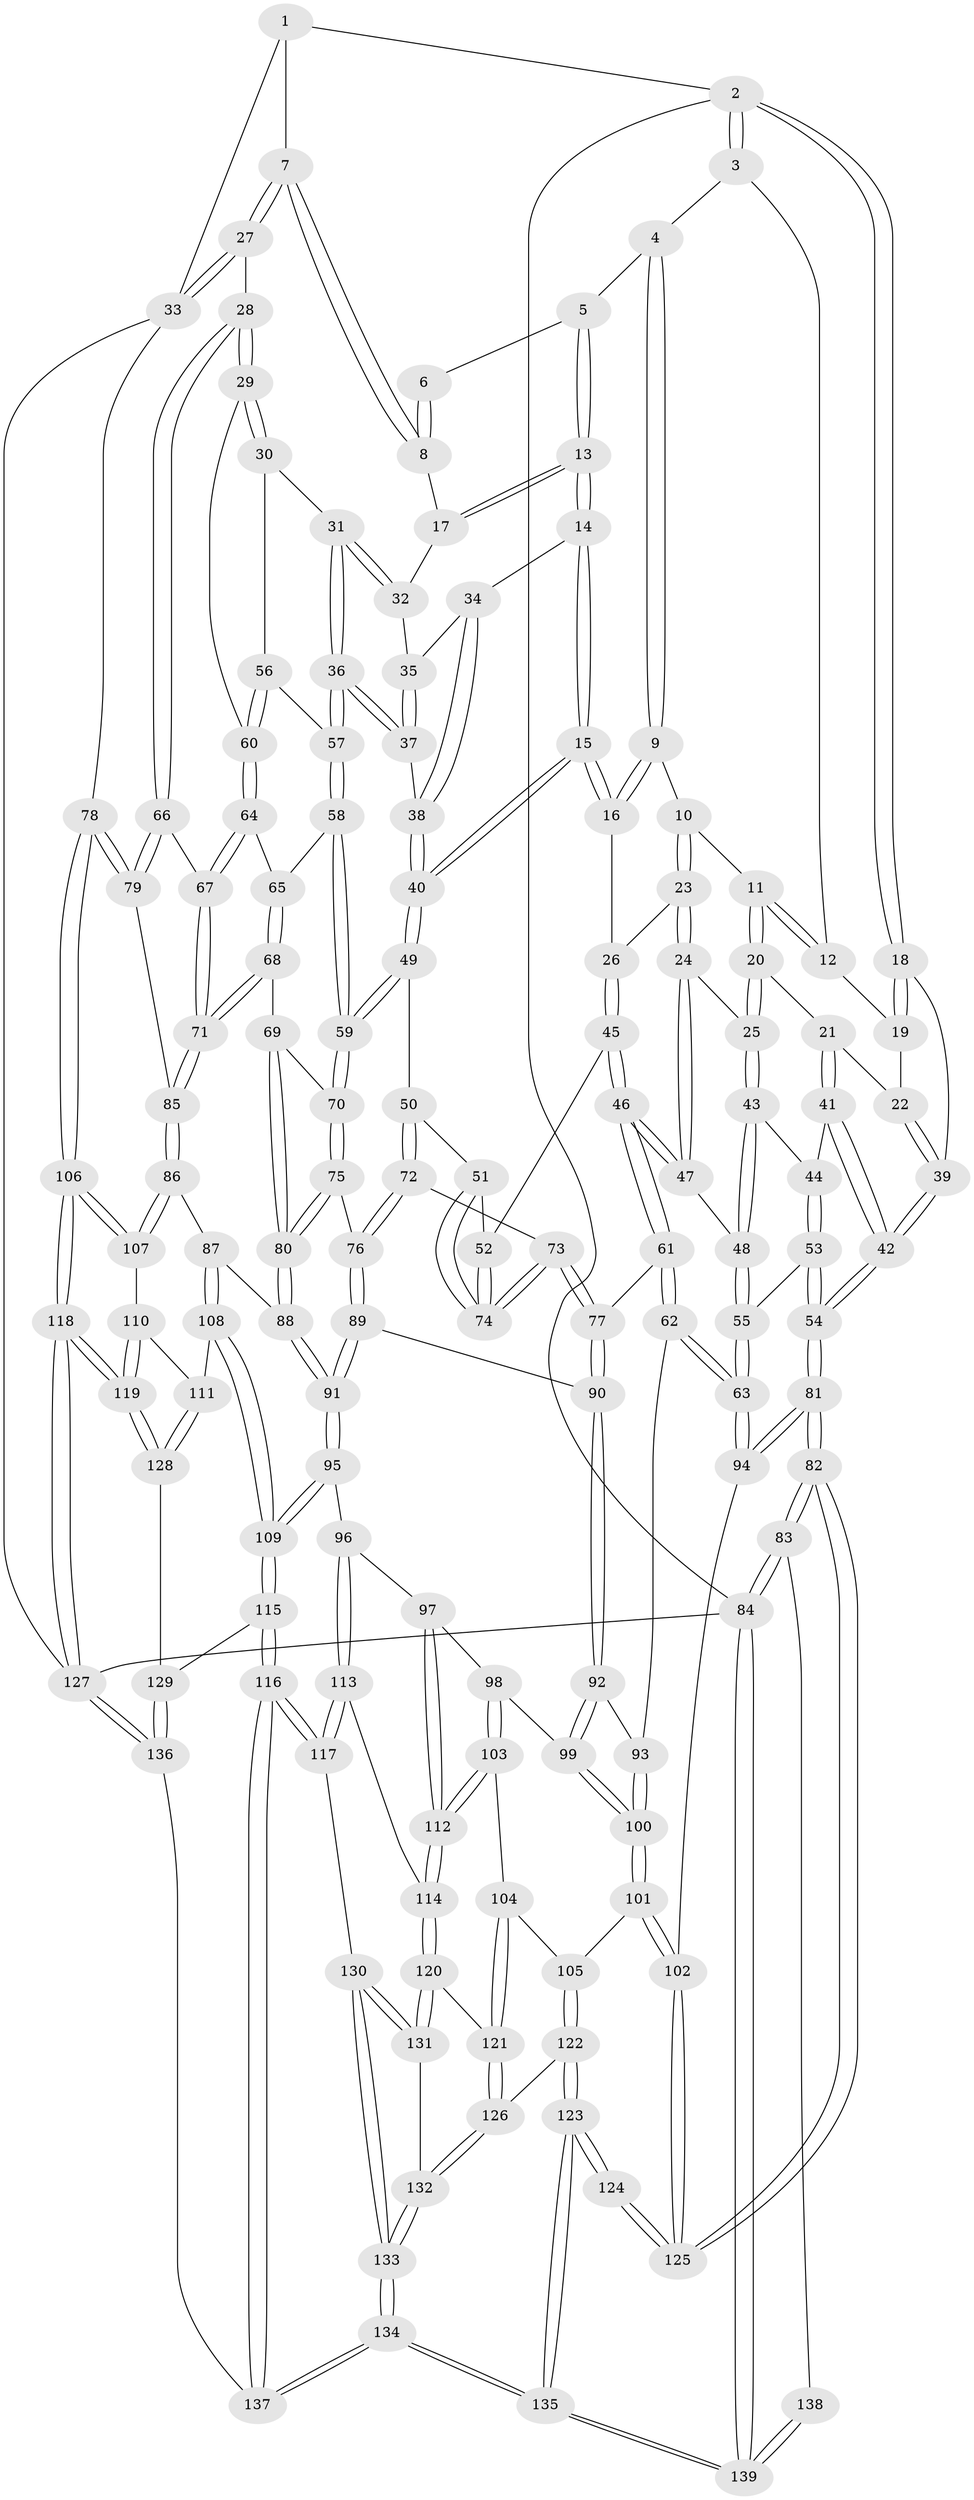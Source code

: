 // coarse degree distribution, {5: 0.3711340206185567, 3: 0.09278350515463918, 4: 0.3711340206185567, 6: 0.13402061855670103, 2: 0.020618556701030927, 7: 0.010309278350515464}
// Generated by graph-tools (version 1.1) at 2025/24/03/03/25 07:24:35]
// undirected, 139 vertices, 344 edges
graph export_dot {
graph [start="1"]
  node [color=gray90,style=filled];
  1 [pos="+0.9102352393734938+0"];
  2 [pos="+0+0"];
  3 [pos="+0.18155816555500157+0"];
  4 [pos="+0.5052580894035589+0"];
  5 [pos="+0.5218192849823484+0"];
  6 [pos="+0.6958758908015797+0"];
  7 [pos="+0.9197814267282269+0.10679042113524566"];
  8 [pos="+0.8121983850380718+0.09651956124409009"];
  9 [pos="+0.31681799574537073+0.12078190417236098"];
  10 [pos="+0.29686934969922757+0.1254319737210699"];
  11 [pos="+0.24366048142938868+0.11299152772423258"];
  12 [pos="+0.16399070387851694+0.0266637667474318"];
  13 [pos="+0.5597702881622122+0.10868972520360351"];
  14 [pos="+0.5592075911954215+0.1122864668896465"];
  15 [pos="+0.49610656814961024+0.22328111005355425"];
  16 [pos="+0.4616313879459519+0.2236160214646923"];
  17 [pos="+0.7949427111551112+0.11438522477002255"];
  18 [pos="+0+0.07747166976078473"];
  19 [pos="+0.10030715144913656+0.09829881260990245"];
  20 [pos="+0.2045936358646905+0.21302150785044421"];
  21 [pos="+0.10734526867145835+0.21031746584207317"];
  22 [pos="+0.09901293419528343+0.18047683382243293"];
  23 [pos="+0.2968073545083142+0.2584947681779925"];
  24 [pos="+0.2793944380641498+0.27205789974610495"];
  25 [pos="+0.2306751623101238+0.24782557333376204"];
  26 [pos="+0.4329953506417633+0.23616638980913923"];
  27 [pos="+1+0.24339313887577055"];
  28 [pos="+1+0.26660884087825626"];
  29 [pos="+0.9864793176884162+0.2772127123322582"];
  30 [pos="+0.8986299380660365+0.2739115710501661"];
  31 [pos="+0.8208849726862889+0.25705361709988045"];
  32 [pos="+0.7830706551245119+0.1758365163103838"];
  33 [pos="+1+0.24151524206903696"];
  34 [pos="+0.6379983476708201+0.17318440476840483"];
  35 [pos="+0.7164075901542901+0.20403429294746853"];
  36 [pos="+0.7360284343760097+0.31317424431957946"];
  37 [pos="+0.7255686395810329+0.30484050260985374"];
  38 [pos="+0.6879213956946078+0.29444662998066395"];
  39 [pos="+0+0.1807137388842185"];
  40 [pos="+0.5274371337961875+0.3177115864395133"];
  41 [pos="+0.084698351332828+0.2649163265784202"];
  42 [pos="+0+0.36590095392392696"];
  43 [pos="+0.15781848357226286+0.3122160299514905"];
  44 [pos="+0.10824448269518455+0.2918694986861667"];
  45 [pos="+0.3187437143813046+0.39864145262540424"];
  46 [pos="+0.3093483736061161+0.3996007418029416"];
  47 [pos="+0.2783468954449497+0.329889185767053"];
  48 [pos="+0.17669863675309339+0.33955288365933894"];
  49 [pos="+0.5271470507338167+0.33176909415658046"];
  50 [pos="+0.4734542842116032+0.3871837708164603"];
  51 [pos="+0.46982069245699415+0.387987023170701"];
  52 [pos="+0.3219454554467836+0.3992376005105686"];
  53 [pos="+0.09048950081629843+0.47909502078179567"];
  54 [pos="+0+0.3894807591382354"];
  55 [pos="+0.15202008980982773+0.5140457554010706"];
  56 [pos="+0.8093450122340701+0.36505957974319114"];
  57 [pos="+0.738328703188899+0.34521015892729434"];
  58 [pos="+0.7373380739889136+0.3478574383324235"];
  59 [pos="+0.5957750116213016+0.40862259518626237"];
  60 [pos="+0.83949214350215+0.3990328828829901"];
  61 [pos="+0.2330440606786566+0.5024851212420144"];
  62 [pos="+0.17367963316159346+0.5320583446832727"];
  63 [pos="+0.17021672176042235+0.5319045674119173"];
  64 [pos="+0.8364526043679861+0.42711746108115833"];
  65 [pos="+0.7426586177234659+0.4034070591154637"];
  66 [pos="+0.8990650591301772+0.4826407523310668"];
  67 [pos="+0.8607883297717208+0.49830711336856154"];
  68 [pos="+0.7212827474752231+0.4764249114275447"];
  69 [pos="+0.6591044909687918+0.4656346791182987"];
  70 [pos="+0.6020300092760446+0.42603605637809366"];
  71 [pos="+0.7997977303909503+0.579132778004587"];
  72 [pos="+0.47312673943407435+0.5054187326130686"];
  73 [pos="+0.40464580298531083+0.5046661580462496"];
  74 [pos="+0.39567325303152207+0.47612048015861325"];
  75 [pos="+0.5583615985467799+0.5085564406765205"];
  76 [pos="+0.49743353185822015+0.5367593192364772"];
  77 [pos="+0.3585206428416012+0.5437269133544611"];
  78 [pos="+1+0.5989060074699899"];
  79 [pos="+1+0.5712883002042098"];
  80 [pos="+0.6236924596842789+0.5651009442048032"];
  81 [pos="+0+0.7484497077894431"];
  82 [pos="+0+0.8793730198006268"];
  83 [pos="+0+1"];
  84 [pos="+0+1"];
  85 [pos="+0.7978011448596618+0.6055314266899974"];
  86 [pos="+0.7919906248483494+0.6234192674555955"];
  87 [pos="+0.7628785375016999+0.6336577626930464"];
  88 [pos="+0.6462436218341586+0.6318728193296791"];
  89 [pos="+0.49262843127179834+0.5774212866791021"];
  90 [pos="+0.39710221025923503+0.6097153562694982"];
  91 [pos="+0.5648154464387299+0.6757665037713028"];
  92 [pos="+0.3905010436659629+0.6272539324452387"];
  93 [pos="+0.21307376287249724+0.5830680200121776"];
  94 [pos="+0.07892499716525232+0.6773337025527573"];
  95 [pos="+0.5523174160675979+0.7053275383811477"];
  96 [pos="+0.5047395189313618+0.726513827775808"];
  97 [pos="+0.4890952291128554+0.7262277783779484"];
  98 [pos="+0.42051577614560753+0.6939045794854956"];
  99 [pos="+0.38762330391171795+0.6437559965067351"];
  100 [pos="+0.2815350625264895+0.694827780044637"];
  101 [pos="+0.27951272955320944+0.7373116101568481"];
  102 [pos="+0.14358482858142707+0.7753245546316749"];
  103 [pos="+0.34633841394934445+0.7665458652889076"];
  104 [pos="+0.34361024245629584+0.7668614286579721"];
  105 [pos="+0.2879006697174192+0.7479531178333392"];
  106 [pos="+1+0.9936689234613575"];
  107 [pos="+0.8303002567746511+0.673113748703081"];
  108 [pos="+0.6922684330071036+0.785543708367128"];
  109 [pos="+0.6232280158164086+0.8173388941100309"];
  110 [pos="+0.7863087816010289+0.7907379048002934"];
  111 [pos="+0.7524260386703622+0.8210576482021488"];
  112 [pos="+0.41051438243242244+0.7940820833850869"];
  113 [pos="+0.4841899454541564+0.8607622827013421"];
  114 [pos="+0.4211438028201301+0.8447411862339358"];
  115 [pos="+0.6139326067886599+0.883364390598149"];
  116 [pos="+0.5485819691722081+0.9443611374793798"];
  117 [pos="+0.5485763691742824+0.9443579650234516"];
  118 [pos="+1+1"];
  119 [pos="+0.9386674761212185+0.9430598630256085"];
  120 [pos="+0.3746402682843711+0.8780865091403024"];
  121 [pos="+0.3547496048644129+0.8738951066142948"];
  122 [pos="+0.2668269927449394+0.8805003369023168"];
  123 [pos="+0.17854762112838282+0.9111222662583717"];
  124 [pos="+0.16611136394140483+0.9029206803064738"];
  125 [pos="+0.1364859264688944+0.8593206261692055"];
  126 [pos="+0.29769170560791625+0.8903298639437667"];
  127 [pos="+1+1"];
  128 [pos="+0.7675366606364193+0.9082833202235453"];
  129 [pos="+0.7365455814714881+0.9188118848136523"];
  130 [pos="+0.4068538813957147+0.9451424316563853"];
  131 [pos="+0.40542049698495514+0.942934953426725"];
  132 [pos="+0.3137320581020609+0.935092534145457"];
  133 [pos="+0.3342254523601766+1"];
  134 [pos="+0.28168371847742196+1"];
  135 [pos="+0.26399049131929647+1"];
  136 [pos="+0.6430760165998807+1"];
  137 [pos="+0.5781738937345574+1"];
  138 [pos="+0.11464021847382468+0.9402971147858239"];
  139 [pos="+0+1"];
  1 -- 2;
  1 -- 7;
  1 -- 33;
  2 -- 3;
  2 -- 3;
  2 -- 18;
  2 -- 18;
  2 -- 84;
  3 -- 4;
  3 -- 12;
  4 -- 5;
  4 -- 9;
  4 -- 9;
  5 -- 6;
  5 -- 13;
  5 -- 13;
  6 -- 8;
  6 -- 8;
  7 -- 8;
  7 -- 8;
  7 -- 27;
  7 -- 27;
  8 -- 17;
  9 -- 10;
  9 -- 16;
  9 -- 16;
  10 -- 11;
  10 -- 23;
  10 -- 23;
  11 -- 12;
  11 -- 12;
  11 -- 20;
  11 -- 20;
  12 -- 19;
  13 -- 14;
  13 -- 14;
  13 -- 17;
  13 -- 17;
  14 -- 15;
  14 -- 15;
  14 -- 34;
  15 -- 16;
  15 -- 16;
  15 -- 40;
  15 -- 40;
  16 -- 26;
  17 -- 32;
  18 -- 19;
  18 -- 19;
  18 -- 39;
  19 -- 22;
  20 -- 21;
  20 -- 25;
  20 -- 25;
  21 -- 22;
  21 -- 41;
  21 -- 41;
  22 -- 39;
  22 -- 39;
  23 -- 24;
  23 -- 24;
  23 -- 26;
  24 -- 25;
  24 -- 47;
  24 -- 47;
  25 -- 43;
  25 -- 43;
  26 -- 45;
  26 -- 45;
  27 -- 28;
  27 -- 33;
  27 -- 33;
  28 -- 29;
  28 -- 29;
  28 -- 66;
  28 -- 66;
  29 -- 30;
  29 -- 30;
  29 -- 60;
  30 -- 31;
  30 -- 56;
  31 -- 32;
  31 -- 32;
  31 -- 36;
  31 -- 36;
  32 -- 35;
  33 -- 78;
  33 -- 127;
  34 -- 35;
  34 -- 38;
  34 -- 38;
  35 -- 37;
  35 -- 37;
  36 -- 37;
  36 -- 37;
  36 -- 57;
  36 -- 57;
  37 -- 38;
  38 -- 40;
  38 -- 40;
  39 -- 42;
  39 -- 42;
  40 -- 49;
  40 -- 49;
  41 -- 42;
  41 -- 42;
  41 -- 44;
  42 -- 54;
  42 -- 54;
  43 -- 44;
  43 -- 48;
  43 -- 48;
  44 -- 53;
  44 -- 53;
  45 -- 46;
  45 -- 46;
  45 -- 52;
  46 -- 47;
  46 -- 47;
  46 -- 61;
  46 -- 61;
  47 -- 48;
  48 -- 55;
  48 -- 55;
  49 -- 50;
  49 -- 59;
  49 -- 59;
  50 -- 51;
  50 -- 72;
  50 -- 72;
  51 -- 52;
  51 -- 74;
  51 -- 74;
  52 -- 74;
  52 -- 74;
  53 -- 54;
  53 -- 54;
  53 -- 55;
  54 -- 81;
  54 -- 81;
  55 -- 63;
  55 -- 63;
  56 -- 57;
  56 -- 60;
  56 -- 60;
  57 -- 58;
  57 -- 58;
  58 -- 59;
  58 -- 59;
  58 -- 65;
  59 -- 70;
  59 -- 70;
  60 -- 64;
  60 -- 64;
  61 -- 62;
  61 -- 62;
  61 -- 77;
  62 -- 63;
  62 -- 63;
  62 -- 93;
  63 -- 94;
  63 -- 94;
  64 -- 65;
  64 -- 67;
  64 -- 67;
  65 -- 68;
  65 -- 68;
  66 -- 67;
  66 -- 79;
  66 -- 79;
  67 -- 71;
  67 -- 71;
  68 -- 69;
  68 -- 71;
  68 -- 71;
  69 -- 70;
  69 -- 80;
  69 -- 80;
  70 -- 75;
  70 -- 75;
  71 -- 85;
  71 -- 85;
  72 -- 73;
  72 -- 76;
  72 -- 76;
  73 -- 74;
  73 -- 74;
  73 -- 77;
  73 -- 77;
  75 -- 76;
  75 -- 80;
  75 -- 80;
  76 -- 89;
  76 -- 89;
  77 -- 90;
  77 -- 90;
  78 -- 79;
  78 -- 79;
  78 -- 106;
  78 -- 106;
  79 -- 85;
  80 -- 88;
  80 -- 88;
  81 -- 82;
  81 -- 82;
  81 -- 94;
  81 -- 94;
  82 -- 83;
  82 -- 83;
  82 -- 125;
  82 -- 125;
  83 -- 84;
  83 -- 84;
  83 -- 138;
  84 -- 127;
  84 -- 139;
  84 -- 139;
  85 -- 86;
  85 -- 86;
  86 -- 87;
  86 -- 107;
  86 -- 107;
  87 -- 88;
  87 -- 108;
  87 -- 108;
  88 -- 91;
  88 -- 91;
  89 -- 90;
  89 -- 91;
  89 -- 91;
  90 -- 92;
  90 -- 92;
  91 -- 95;
  91 -- 95;
  92 -- 93;
  92 -- 99;
  92 -- 99;
  93 -- 100;
  93 -- 100;
  94 -- 102;
  95 -- 96;
  95 -- 109;
  95 -- 109;
  96 -- 97;
  96 -- 113;
  96 -- 113;
  97 -- 98;
  97 -- 112;
  97 -- 112;
  98 -- 99;
  98 -- 103;
  98 -- 103;
  99 -- 100;
  99 -- 100;
  100 -- 101;
  100 -- 101;
  101 -- 102;
  101 -- 102;
  101 -- 105;
  102 -- 125;
  102 -- 125;
  103 -- 104;
  103 -- 112;
  103 -- 112;
  104 -- 105;
  104 -- 121;
  104 -- 121;
  105 -- 122;
  105 -- 122;
  106 -- 107;
  106 -- 107;
  106 -- 118;
  106 -- 118;
  107 -- 110;
  108 -- 109;
  108 -- 109;
  108 -- 111;
  109 -- 115;
  109 -- 115;
  110 -- 111;
  110 -- 119;
  110 -- 119;
  111 -- 128;
  111 -- 128;
  112 -- 114;
  112 -- 114;
  113 -- 114;
  113 -- 117;
  113 -- 117;
  114 -- 120;
  114 -- 120;
  115 -- 116;
  115 -- 116;
  115 -- 129;
  116 -- 117;
  116 -- 117;
  116 -- 137;
  116 -- 137;
  117 -- 130;
  118 -- 119;
  118 -- 119;
  118 -- 127;
  118 -- 127;
  119 -- 128;
  119 -- 128;
  120 -- 121;
  120 -- 131;
  120 -- 131;
  121 -- 126;
  121 -- 126;
  122 -- 123;
  122 -- 123;
  122 -- 126;
  123 -- 124;
  123 -- 124;
  123 -- 135;
  123 -- 135;
  124 -- 125;
  124 -- 125;
  126 -- 132;
  126 -- 132;
  127 -- 136;
  127 -- 136;
  128 -- 129;
  129 -- 136;
  129 -- 136;
  130 -- 131;
  130 -- 131;
  130 -- 133;
  130 -- 133;
  131 -- 132;
  132 -- 133;
  132 -- 133;
  133 -- 134;
  133 -- 134;
  134 -- 135;
  134 -- 135;
  134 -- 137;
  134 -- 137;
  135 -- 139;
  135 -- 139;
  136 -- 137;
  138 -- 139;
  138 -- 139;
}
